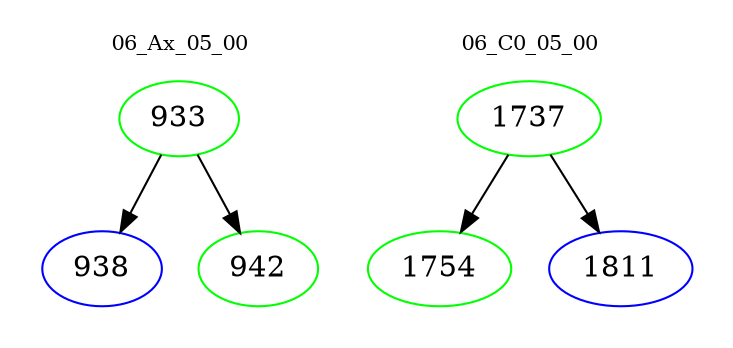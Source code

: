 digraph{
subgraph cluster_0 {
color = white
label = "06_Ax_05_00";
fontsize=10;
T0_933 [label="933", color="green"]
T0_933 -> T0_938 [color="black"]
T0_938 [label="938", color="blue"]
T0_933 -> T0_942 [color="black"]
T0_942 [label="942", color="green"]
}
subgraph cluster_1 {
color = white
label = "06_C0_05_00";
fontsize=10;
T1_1737 [label="1737", color="green"]
T1_1737 -> T1_1754 [color="black"]
T1_1754 [label="1754", color="green"]
T1_1737 -> T1_1811 [color="black"]
T1_1811 [label="1811", color="blue"]
}
}
